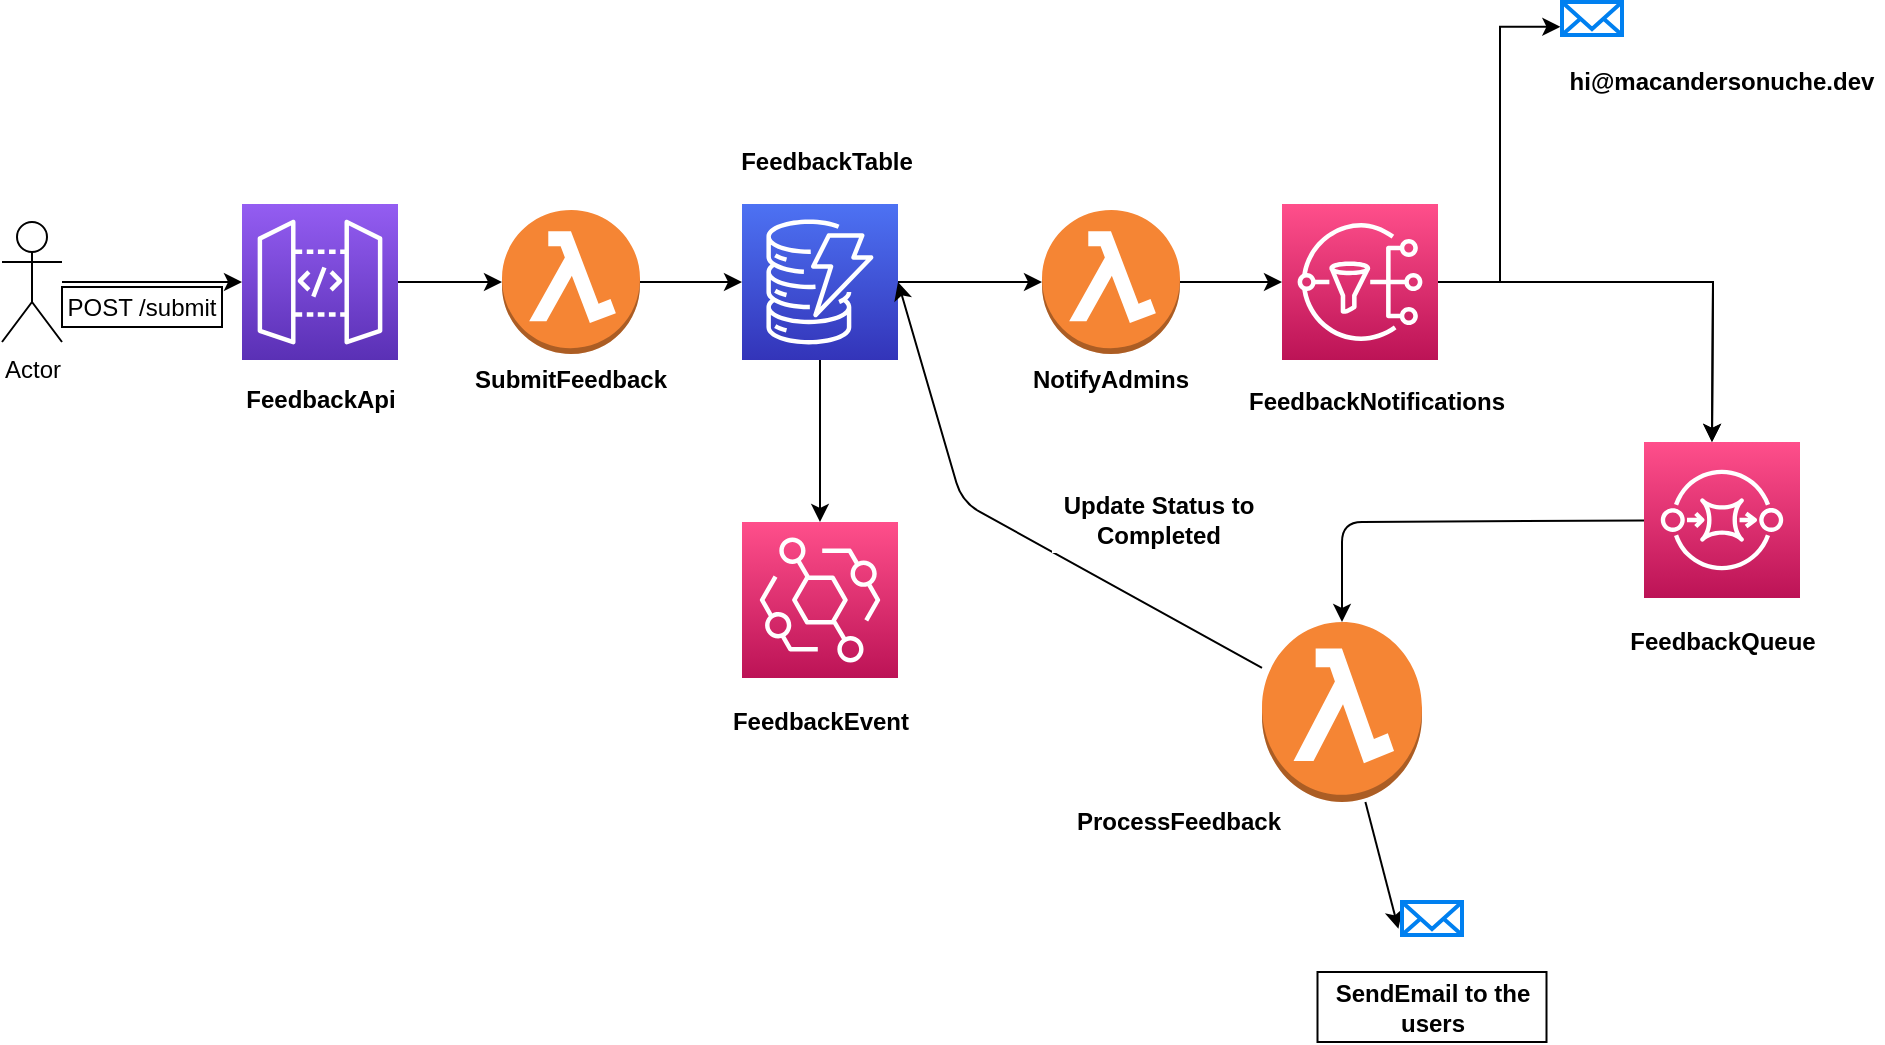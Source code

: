 <mxfile>
    <diagram name="Page-1" id="12k8LJTqPWz9uWwirLdU">
        <mxGraphModel dx="0" dy="273" grid="1" gridSize="10" guides="1" tooltips="1" connect="1" arrows="1" fold="1" page="1" pageScale="1" pageWidth="827" pageHeight="1169" math="0" shadow="0">
            <root>
                <mxCell id="0"/>
                <mxCell id="1" parent="0"/>
                <mxCell id="b7rt-HRciYOIkptiewg2-5" value="" style="edgeStyle=orthogonalEdgeStyle;rounded=0;orthogonalLoop=1;jettySize=auto;html=1;" parent="1" source="b7rt-HRciYOIkptiewg2-1" target="b7rt-HRciYOIkptiewg2-4" edge="1">
                    <mxGeometry relative="1" as="geometry"/>
                </mxCell>
                <mxCell id="b7rt-HRciYOIkptiewg2-1" value="" style="sketch=0;points=[[0,0,0],[0.25,0,0],[0.5,0,0],[0.75,0,0],[1,0,0],[0,1,0],[0.25,1,0],[0.5,1,0],[0.75,1,0],[1,1,0],[0,0.25,0],[0,0.5,0],[0,0.75,0],[1,0.25,0],[1,0.5,0],[1,0.75,0]];outlineConnect=0;fontColor=#232F3E;gradientColor=#945DF2;gradientDirection=north;fillColor=#5A30B5;strokeColor=#ffffff;dashed=0;verticalLabelPosition=bottom;verticalAlign=top;align=center;html=1;fontSize=12;fontStyle=0;aspect=fixed;shape=mxgraph.aws4.resourceIcon;resIcon=mxgraph.aws4.api_gateway;" parent="1" vertex="1">
                    <mxGeometry x="140" y="181" width="78" height="78" as="geometry"/>
                </mxCell>
                <mxCell id="b7rt-HRciYOIkptiewg2-3" style="edgeStyle=orthogonalEdgeStyle;rounded=0;orthogonalLoop=1;jettySize=auto;html=1;entryX=0;entryY=0.5;entryDx=0;entryDy=0;entryPerimeter=0;" parent="1" source="b7rt-HRciYOIkptiewg2-2" target="b7rt-HRciYOIkptiewg2-1" edge="1">
                    <mxGeometry relative="1" as="geometry"/>
                </mxCell>
                <mxCell id="b7rt-HRciYOIkptiewg2-2" value="Actor" style="shape=umlActor;verticalLabelPosition=bottom;verticalAlign=top;html=1;outlineConnect=0;" parent="1" vertex="1">
                    <mxGeometry x="20" y="190" width="30" height="60" as="geometry"/>
                </mxCell>
                <mxCell id="b7rt-HRciYOIkptiewg2-7" value="" style="edgeStyle=orthogonalEdgeStyle;rounded=0;orthogonalLoop=1;jettySize=auto;html=1;" parent="1" source="b7rt-HRciYOIkptiewg2-4" target="b7rt-HRciYOIkptiewg2-6" edge="1">
                    <mxGeometry relative="1" as="geometry"/>
                </mxCell>
                <mxCell id="b7rt-HRciYOIkptiewg2-4" value="" style="outlineConnect=0;dashed=0;verticalLabelPosition=bottom;verticalAlign=top;align=center;html=1;shape=mxgraph.aws3.lambda_function;fillColor=#F58534;gradientColor=none;" parent="1" vertex="1">
                    <mxGeometry x="270" y="184" width="69" height="72" as="geometry"/>
                </mxCell>
                <mxCell id="b7rt-HRciYOIkptiewg2-9" value="" style="edgeStyle=orthogonalEdgeStyle;rounded=0;orthogonalLoop=1;jettySize=auto;html=1;" parent="1" source="b7rt-HRciYOIkptiewg2-6" edge="1">
                    <mxGeometry relative="1" as="geometry">
                        <mxPoint x="540" y="220" as="targetPoint"/>
                    </mxGeometry>
                </mxCell>
                <mxCell id="b7rt-HRciYOIkptiewg2-12" value="" style="edgeStyle=orthogonalEdgeStyle;rounded=0;orthogonalLoop=1;jettySize=auto;html=1;" parent="1" source="b7rt-HRciYOIkptiewg2-6" target="b7rt-HRciYOIkptiewg2-11" edge="1">
                    <mxGeometry relative="1" as="geometry"/>
                </mxCell>
                <mxCell id="b7rt-HRciYOIkptiewg2-6" value="" style="sketch=0;points=[[0,0,0],[0.25,0,0],[0.5,0,0],[0.75,0,0],[1,0,0],[0,1,0],[0.25,1,0],[0.5,1,0],[0.75,1,0],[1,1,0],[0,0.25,0],[0,0.5,0],[0,0.75,0],[1,0.25,0],[1,0.5,0],[1,0.75,0]];outlineConnect=0;fontColor=#232F3E;gradientColor=#4D72F3;gradientDirection=north;fillColor=#3334B9;strokeColor=#ffffff;dashed=0;verticalLabelPosition=bottom;verticalAlign=top;align=center;html=1;fontSize=12;fontStyle=0;aspect=fixed;shape=mxgraph.aws4.resourceIcon;resIcon=mxgraph.aws4.dynamodb;" parent="1" vertex="1">
                    <mxGeometry x="390" y="181" width="78" height="78" as="geometry"/>
                </mxCell>
                <mxCell id="b7rt-HRciYOIkptiewg2-14" value="" style="edgeStyle=orthogonalEdgeStyle;rounded=0;orthogonalLoop=1;jettySize=auto;html=1;" parent="1" source="b7rt-HRciYOIkptiewg2-10" target="b7rt-HRciYOIkptiewg2-13" edge="1">
                    <mxGeometry relative="1" as="geometry"/>
                </mxCell>
                <mxCell id="b7rt-HRciYOIkptiewg2-10" value="" style="outlineConnect=0;dashed=0;verticalLabelPosition=bottom;verticalAlign=top;align=center;html=1;shape=mxgraph.aws3.lambda_function;fillColor=#F58534;gradientColor=none;" parent="1" vertex="1">
                    <mxGeometry x="540" y="184" width="69" height="72" as="geometry"/>
                </mxCell>
                <mxCell id="b7rt-HRciYOIkptiewg2-11" value="" style="sketch=0;points=[[0,0,0],[0.25,0,0],[0.5,0,0],[0.75,0,0],[1,0,0],[0,1,0],[0.25,1,0],[0.5,1,0],[0.75,1,0],[1,1,0],[0,0.25,0],[0,0.5,0],[0,0.75,0],[1,0.25,0],[1,0.5,0],[1,0.75,0]];outlineConnect=0;fontColor=#232F3E;gradientColor=#FF4F8B;gradientDirection=north;fillColor=#BC1356;strokeColor=#ffffff;dashed=0;verticalLabelPosition=bottom;verticalAlign=top;align=center;html=1;fontSize=12;fontStyle=0;aspect=fixed;shape=mxgraph.aws4.resourceIcon;resIcon=mxgraph.aws4.eventbridge;" parent="1" vertex="1">
                    <mxGeometry x="390" y="340" width="78" height="78" as="geometry"/>
                </mxCell>
                <mxCell id="b7rt-HRciYOIkptiewg2-17" value="" style="edgeStyle=orthogonalEdgeStyle;rounded=0;orthogonalLoop=1;jettySize=auto;html=1;" parent="1" source="b7rt-HRciYOIkptiewg2-13" edge="1">
                    <mxGeometry relative="1" as="geometry">
                        <mxPoint x="875" y="300" as="targetPoint"/>
                    </mxGeometry>
                </mxCell>
                <mxCell id="b7rt-HRciYOIkptiewg2-18" value="" style="edgeStyle=orthogonalEdgeStyle;rounded=0;orthogonalLoop=1;jettySize=auto;html=1;" parent="1" source="b7rt-HRciYOIkptiewg2-13" edge="1">
                    <mxGeometry relative="1" as="geometry">
                        <mxPoint x="875" y="300" as="targetPoint"/>
                    </mxGeometry>
                </mxCell>
                <mxCell id="b7rt-HRciYOIkptiewg2-20" style="edgeStyle=orthogonalEdgeStyle;rounded=0;orthogonalLoop=1;jettySize=auto;html=1;entryX=-0.027;entryY=0.752;entryDx=0;entryDy=0;entryPerimeter=0;" parent="1" source="b7rt-HRciYOIkptiewg2-13" target="b7rt-HRciYOIkptiewg2-15" edge="1">
                    <mxGeometry relative="1" as="geometry"/>
                </mxCell>
                <mxCell id="b7rt-HRciYOIkptiewg2-13" value="" style="sketch=0;points=[[0,0,0],[0.25,0,0],[0.5,0,0],[0.75,0,0],[1,0,0],[0,1,0],[0.25,1,0],[0.5,1,0],[0.75,1,0],[1,1,0],[0,0.25,0],[0,0.5,0],[0,0.75,0],[1,0.25,0],[1,0.5,0],[1,0.75,0]];outlineConnect=0;fontColor=#232F3E;gradientColor=#FF4F8B;gradientDirection=north;fillColor=#BC1356;strokeColor=#ffffff;dashed=0;verticalLabelPosition=bottom;verticalAlign=top;align=center;html=1;fontSize=12;fontStyle=0;aspect=fixed;shape=mxgraph.aws4.resourceIcon;resIcon=mxgraph.aws4.sns;" parent="1" vertex="1">
                    <mxGeometry x="660" y="181" width="78" height="78" as="geometry"/>
                </mxCell>
                <mxCell id="b7rt-HRciYOIkptiewg2-15" value="" style="html=1;verticalLabelPosition=bottom;align=center;labelBackgroundColor=#ffffff;verticalAlign=top;strokeWidth=2;strokeColor=#0080F0;shadow=0;dashed=0;shape=mxgraph.ios7.icons.mail;" parent="1" vertex="1">
                    <mxGeometry x="800" y="80" width="30" height="16.5" as="geometry"/>
                </mxCell>
                <mxCell id="b7rt-HRciYOIkptiewg2-21" value="POST /submit" style="rounded=0;whiteSpace=wrap;html=1;" parent="1" vertex="1">
                    <mxGeometry x="50" y="222.5" width="80" height="20" as="geometry"/>
                </mxCell>
                <mxCell id="b7rt-HRciYOIkptiewg2-22" value="&lt;b&gt;SubmitFeedback&lt;/b&gt;" style="rounded=0;whiteSpace=wrap;html=1;border=none;strokeColor=#FFFFFF;" parent="1" vertex="1">
                    <mxGeometry x="252.25" y="259" width="104.5" height="20" as="geometry"/>
                </mxCell>
                <mxCell id="b7rt-HRciYOIkptiewg2-23" value="&lt;b&gt;FeedbackTable&lt;/b&gt;" style="rounded=0;whiteSpace=wrap;html=1;border=none;strokeColor=#FFFFFF;" parent="1" vertex="1">
                    <mxGeometry x="380" y="150" width="104.5" height="20" as="geometry"/>
                </mxCell>
                <mxCell id="b7rt-HRciYOIkptiewg2-24" value="&lt;b&gt;FeedbackNotifications&lt;/b&gt;" style="rounded=0;whiteSpace=wrap;html=1;border=none;strokeColor=#FFFFFF;" parent="1" vertex="1">
                    <mxGeometry x="643.5" y="270" width="126.5" height="20" as="geometry"/>
                </mxCell>
                <mxCell id="b7rt-HRciYOIkptiewg2-26" value="&lt;b&gt;NotifyAdmins&lt;/b&gt;" style="rounded=0;whiteSpace=wrap;html=1;border=none;strokeColor=#FFFFFF;" parent="1" vertex="1">
                    <mxGeometry x="522.25" y="259" width="104.5" height="20" as="geometry"/>
                </mxCell>
                <mxCell id="b7rt-HRciYOIkptiewg2-27" value="&lt;b&gt;FeedbackEvent&lt;/b&gt;" style="rounded=0;whiteSpace=wrap;html=1;border=none;strokeColor=#FFFFFF;" parent="1" vertex="1">
                    <mxGeometry x="376.75" y="430" width="104.5" height="20" as="geometry"/>
                </mxCell>
                <mxCell id="2" value="&lt;b&gt;FeedbackApi&lt;/b&gt;" style="rounded=0;whiteSpace=wrap;html=1;border=none;strokeColor=#FFFFFF;" parent="1" vertex="1">
                    <mxGeometry x="126.75" y="269" width="104.5" height="20" as="geometry"/>
                </mxCell>
                <mxCell id="3" value="&lt;b&gt;hi@macandersonuche.dev&lt;/b&gt;" style="rounded=0;whiteSpace=wrap;html=1;border=none;strokeColor=#FFFFFF;" vertex="1" parent="1">
                    <mxGeometry x="800" y="110" width="160" height="20" as="geometry"/>
                </mxCell>
                <mxCell id="9" value="" style="edgeStyle=none;html=1;" edge="1" parent="1" source="4" target="6">
                    <mxGeometry relative="1" as="geometry">
                        <Array as="points">
                            <mxPoint x="690" y="340"/>
                        </Array>
                    </mxGeometry>
                </mxCell>
                <mxCell id="4" value="" style="sketch=0;points=[[0,0,0],[0.25,0,0],[0.5,0,0],[0.75,0,0],[1,0,0],[0,1,0],[0.25,1,0],[0.5,1,0],[0.75,1,0],[1,1,0],[0,0.25,0],[0,0.5,0],[0,0.75,0],[1,0.25,0],[1,0.5,0],[1,0.75,0]];outlineConnect=0;fontColor=#232F3E;gradientColor=#FF4F8B;gradientDirection=north;fillColor=#BC1356;strokeColor=#ffffff;dashed=0;verticalLabelPosition=bottom;verticalAlign=top;align=center;html=1;fontSize=12;fontStyle=0;aspect=fixed;shape=mxgraph.aws4.resourceIcon;resIcon=mxgraph.aws4.sqs;" vertex="1" parent="1">
                    <mxGeometry x="841" y="300" width="78" height="78" as="geometry"/>
                </mxCell>
                <mxCell id="5" value="&lt;b&gt;FeedbackQueue&lt;/b&gt;" style="rounded=0;whiteSpace=wrap;html=1;border=none;strokeColor=#FFFFFF;" vertex="1" parent="1">
                    <mxGeometry x="816.75" y="390" width="126.5" height="20" as="geometry"/>
                </mxCell>
                <mxCell id="11" style="edgeStyle=none;html=1;entryX=1;entryY=0.5;entryDx=0;entryDy=0;entryPerimeter=0;" edge="1" parent="1" source="6" target="b7rt-HRciYOIkptiewg2-6">
                    <mxGeometry relative="1" as="geometry">
                        <Array as="points">
                            <mxPoint x="500" y="330"/>
                        </Array>
                    </mxGeometry>
                </mxCell>
                <mxCell id="18" style="edgeStyle=none;html=1;entryX=-0.06;entryY=0.812;entryDx=0;entryDy=0;entryPerimeter=0;" edge="1" parent="1" source="6" target="15">
                    <mxGeometry relative="1" as="geometry"/>
                </mxCell>
                <mxCell id="6" value="" style="outlineConnect=0;dashed=0;verticalLabelPosition=bottom;verticalAlign=top;align=center;html=1;shape=mxgraph.aws3.lambda_function;fillColor=#F58534;gradientColor=none;" vertex="1" parent="1">
                    <mxGeometry x="650" y="390" width="80" height="90" as="geometry"/>
                </mxCell>
                <mxCell id="10" value="&lt;b&gt;ProcessFeedback&lt;/b&gt;" style="rounded=0;whiteSpace=wrap;html=1;border=none;strokeColor=#FFFFFF;" vertex="1" parent="1">
                    <mxGeometry x="555.5" y="480" width="104.5" height="20" as="geometry"/>
                </mxCell>
                <mxCell id="14" value="&lt;b&gt;Update Status to Completed&lt;/b&gt;" style="rounded=0;whiteSpace=wrap;html=1;border=none;strokeColor=#FFFFFF;" vertex="1" parent="1">
                    <mxGeometry x="545.5" y="323" width="104.5" height="32" as="geometry"/>
                </mxCell>
                <mxCell id="15" value="" style="html=1;verticalLabelPosition=bottom;align=center;labelBackgroundColor=#ffffff;verticalAlign=top;strokeWidth=2;strokeColor=#0080F0;shadow=0;dashed=0;shape=mxgraph.ios7.icons.mail;" vertex="1" parent="1">
                    <mxGeometry x="720" y="530" width="30" height="16.5" as="geometry"/>
                </mxCell>
                <mxCell id="19" value="&lt;b&gt;SendEmail to the users&lt;/b&gt;" style="rounded=0;whiteSpace=wrap;html=1;border=none;strokeColor=default;gradientColor=default;fillColor=none;" vertex="1" parent="1">
                    <mxGeometry x="677.75" y="565" width="114.5" height="35" as="geometry"/>
                </mxCell>
            </root>
        </mxGraphModel>
    </diagram>
</mxfile>